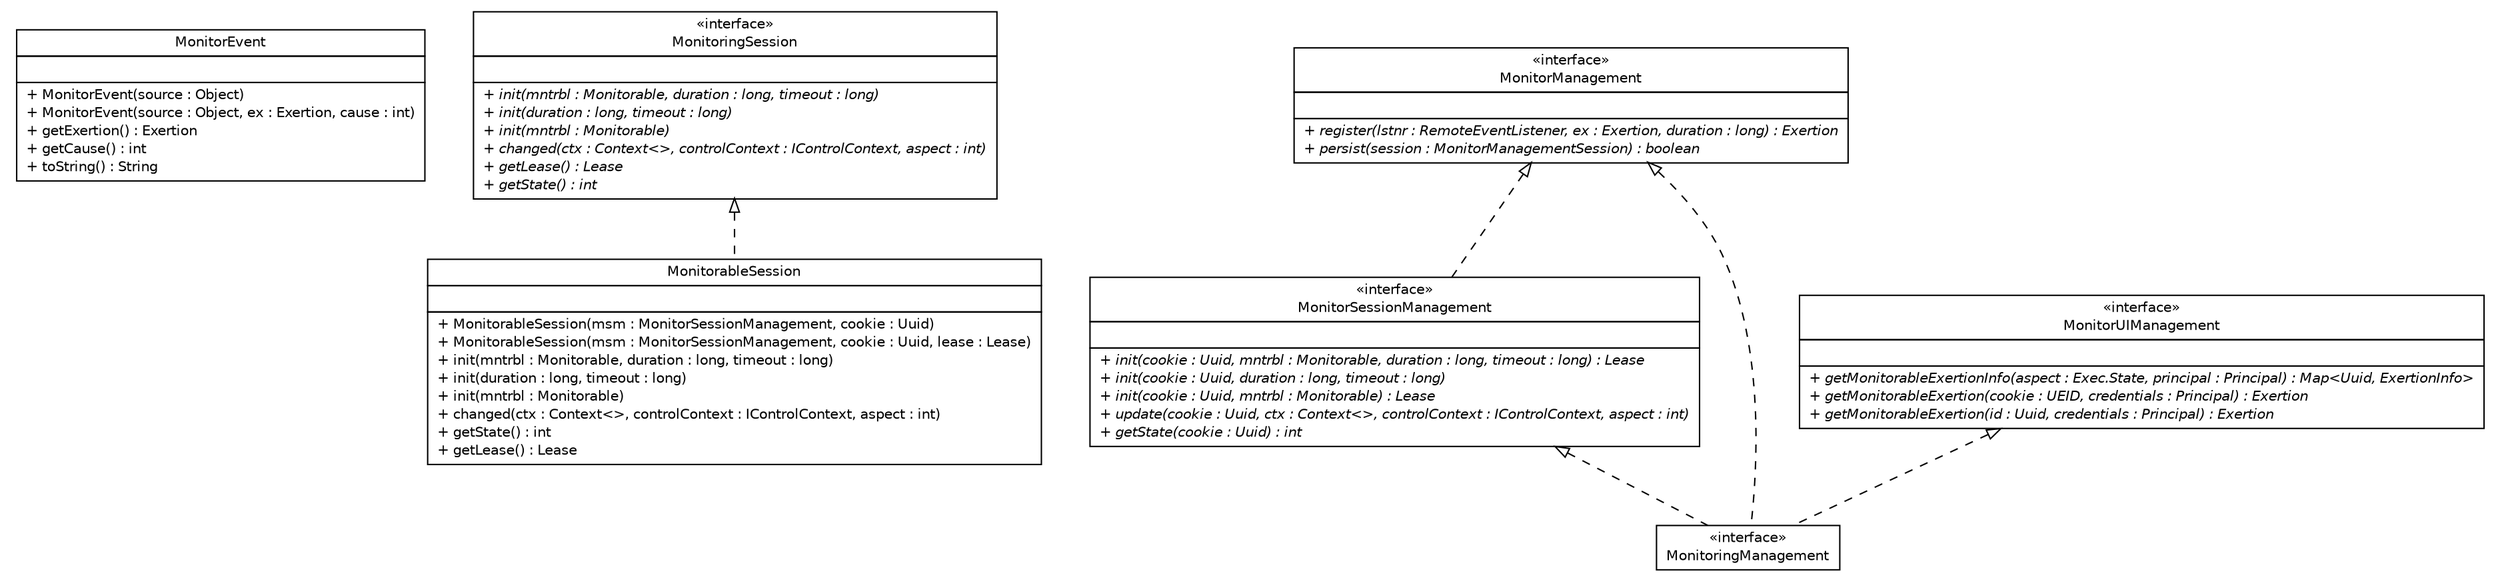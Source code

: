 #!/usr/local/bin/dot
#
# Class diagram 
# Generated by UMLGraph version R5_6 (http://www.umlgraph.org/)
#

digraph G {
	edge [fontname="Helvetica",fontsize=10,labelfontname="Helvetica",labelfontsize=10];
	node [fontname="Helvetica",fontsize=10,shape=plaintext];
	nodesep=0.25;
	ranksep=0.5;
	// sorcer.core.monitor.MonitorEvent
	c14480 [label=<<table title="sorcer.core.monitor.MonitorEvent" border="0" cellborder="1" cellspacing="0" cellpadding="2" port="p" href="./MonitorEvent.html">
		<tr><td><table border="0" cellspacing="0" cellpadding="1">
<tr><td align="center" balign="center"> MonitorEvent </td></tr>
		</table></td></tr>
		<tr><td><table border="0" cellspacing="0" cellpadding="1">
<tr><td align="left" balign="left">  </td></tr>
		</table></td></tr>
		<tr><td><table border="0" cellspacing="0" cellpadding="1">
<tr><td align="left" balign="left"> + MonitorEvent(source : Object) </td></tr>
<tr><td align="left" balign="left"> + MonitorEvent(source : Object, ex : Exertion, cause : int) </td></tr>
<tr><td align="left" balign="left"> + getExertion() : Exertion </td></tr>
<tr><td align="left" balign="left"> + getCause() : int </td></tr>
<tr><td align="left" balign="left"> + toString() : String </td></tr>
		</table></td></tr>
		</table>>, URL="./MonitorEvent.html", fontname="Helvetica", fontcolor="black", fontsize=10.0];
	// sorcer.core.monitor.MonitorableSession
	c14481 [label=<<table title="sorcer.core.monitor.MonitorableSession" border="0" cellborder="1" cellspacing="0" cellpadding="2" port="p" href="./MonitorableSession.html">
		<tr><td><table border="0" cellspacing="0" cellpadding="1">
<tr><td align="center" balign="center"> MonitorableSession </td></tr>
		</table></td></tr>
		<tr><td><table border="0" cellspacing="0" cellpadding="1">
<tr><td align="left" balign="left">  </td></tr>
		</table></td></tr>
		<tr><td><table border="0" cellspacing="0" cellpadding="1">
<tr><td align="left" balign="left"> + MonitorableSession(msm : MonitorSessionManagement, cookie : Uuid) </td></tr>
<tr><td align="left" balign="left"> + MonitorableSession(msm : MonitorSessionManagement, cookie : Uuid, lease : Lease) </td></tr>
<tr><td align="left" balign="left"> + init(mntrbl : Monitorable, duration : long, timeout : long) </td></tr>
<tr><td align="left" balign="left"> + init(duration : long, timeout : long) </td></tr>
<tr><td align="left" balign="left"> + init(mntrbl : Monitorable) </td></tr>
<tr><td align="left" balign="left"> + changed(ctx : Context&lt;&gt;, controlContext : IControlContext, aspect : int) </td></tr>
<tr><td align="left" balign="left"> + getState() : int </td></tr>
<tr><td align="left" balign="left"> + getLease() : Lease </td></tr>
		</table></td></tr>
		</table>>, URL="./MonitorableSession.html", fontname="Helvetica", fontcolor="black", fontsize=10.0];
	// sorcer.core.monitor.MonitorManagement
	c14482 [label=<<table title="sorcer.core.monitor.MonitorManagement" border="0" cellborder="1" cellspacing="0" cellpadding="2" port="p" href="./MonitorManagement.html">
		<tr><td><table border="0" cellspacing="0" cellpadding="1">
<tr><td align="center" balign="center"> &#171;interface&#187; </td></tr>
<tr><td align="center" balign="center"> MonitorManagement </td></tr>
		</table></td></tr>
		<tr><td><table border="0" cellspacing="0" cellpadding="1">
<tr><td align="left" balign="left">  </td></tr>
		</table></td></tr>
		<tr><td><table border="0" cellspacing="0" cellpadding="1">
<tr><td align="left" balign="left"><font face="Helvetica-Oblique" point-size="10.0"> + register(lstnr : RemoteEventListener, ex : Exertion, duration : long) : Exertion </font></td></tr>
<tr><td align="left" balign="left"><font face="Helvetica-Oblique" point-size="10.0"> + persist(session : MonitorManagementSession) : boolean </font></td></tr>
		</table></td></tr>
		</table>>, URL="./MonitorManagement.html", fontname="Helvetica", fontcolor="black", fontsize=10.0];
	// sorcer.core.monitor.MonitorSessionManagement
	c14483 [label=<<table title="sorcer.core.monitor.MonitorSessionManagement" border="0" cellborder="1" cellspacing="0" cellpadding="2" port="p" href="./MonitorSessionManagement.html">
		<tr><td><table border="0" cellspacing="0" cellpadding="1">
<tr><td align="center" balign="center"> &#171;interface&#187; </td></tr>
<tr><td align="center" balign="center"> MonitorSessionManagement </td></tr>
		</table></td></tr>
		<tr><td><table border="0" cellspacing="0" cellpadding="1">
<tr><td align="left" balign="left">  </td></tr>
		</table></td></tr>
		<tr><td><table border="0" cellspacing="0" cellpadding="1">
<tr><td align="left" balign="left"><font face="Helvetica-Oblique" point-size="10.0"> + init(cookie : Uuid, mntrbl : Monitorable, duration : long, timeout : long) : Lease </font></td></tr>
<tr><td align="left" balign="left"><font face="Helvetica-Oblique" point-size="10.0"> + init(cookie : Uuid, duration : long, timeout : long) </font></td></tr>
<tr><td align="left" balign="left"><font face="Helvetica-Oblique" point-size="10.0"> + init(cookie : Uuid, mntrbl : Monitorable) : Lease </font></td></tr>
<tr><td align="left" balign="left"><font face="Helvetica-Oblique" point-size="10.0"> + update(cookie : Uuid, ctx : Context&lt;&gt;, controlContext : IControlContext, aspect : int) </font></td></tr>
<tr><td align="left" balign="left"><font face="Helvetica-Oblique" point-size="10.0"> + getState(cookie : Uuid) : int </font></td></tr>
		</table></td></tr>
		</table>>, URL="./MonitorSessionManagement.html", fontname="Helvetica", fontcolor="black", fontsize=10.0];
	// sorcer.core.monitor.MonitoringManagement
	c14484 [label=<<table title="sorcer.core.monitor.MonitoringManagement" border="0" cellborder="1" cellspacing="0" cellpadding="2" port="p" href="./MonitoringManagement.html">
		<tr><td><table border="0" cellspacing="0" cellpadding="1">
<tr><td align="center" balign="center"> &#171;interface&#187; </td></tr>
<tr><td align="center" balign="center"> MonitoringManagement </td></tr>
		</table></td></tr>
		</table>>, URL="./MonitoringManagement.html", fontname="Helvetica", fontcolor="black", fontsize=10.0];
	// sorcer.core.monitor.MonitoringSession
	c14485 [label=<<table title="sorcer.core.monitor.MonitoringSession" border="0" cellborder="1" cellspacing="0" cellpadding="2" port="p" href="./MonitoringSession.html">
		<tr><td><table border="0" cellspacing="0" cellpadding="1">
<tr><td align="center" balign="center"> &#171;interface&#187; </td></tr>
<tr><td align="center" balign="center"> MonitoringSession </td></tr>
		</table></td></tr>
		<tr><td><table border="0" cellspacing="0" cellpadding="1">
<tr><td align="left" balign="left">  </td></tr>
		</table></td></tr>
		<tr><td><table border="0" cellspacing="0" cellpadding="1">
<tr><td align="left" balign="left"><font face="Helvetica-Oblique" point-size="10.0"> + init(mntrbl : Monitorable, duration : long, timeout : long) </font></td></tr>
<tr><td align="left" balign="left"><font face="Helvetica-Oblique" point-size="10.0"> + init(duration : long, timeout : long) </font></td></tr>
<tr><td align="left" balign="left"><font face="Helvetica-Oblique" point-size="10.0"> + init(mntrbl : Monitorable) </font></td></tr>
<tr><td align="left" balign="left"><font face="Helvetica-Oblique" point-size="10.0"> + changed(ctx : Context&lt;&gt;, controlContext : IControlContext, aspect : int) </font></td></tr>
<tr><td align="left" balign="left"><font face="Helvetica-Oblique" point-size="10.0"> + getLease() : Lease </font></td></tr>
<tr><td align="left" balign="left"><font face="Helvetica-Oblique" point-size="10.0"> + getState() : int </font></td></tr>
		</table></td></tr>
		</table>>, URL="./MonitoringSession.html", fontname="Helvetica", fontcolor="black", fontsize=10.0];
	// sorcer.core.monitor.MonitorUIManagement
	c14486 [label=<<table title="sorcer.core.monitor.MonitorUIManagement" border="0" cellborder="1" cellspacing="0" cellpadding="2" port="p" href="./MonitorUIManagement.html">
		<tr><td><table border="0" cellspacing="0" cellpadding="1">
<tr><td align="center" balign="center"> &#171;interface&#187; </td></tr>
<tr><td align="center" balign="center"> MonitorUIManagement </td></tr>
		</table></td></tr>
		<tr><td><table border="0" cellspacing="0" cellpadding="1">
<tr><td align="left" balign="left">  </td></tr>
		</table></td></tr>
		<tr><td><table border="0" cellspacing="0" cellpadding="1">
<tr><td align="left" balign="left"><font face="Helvetica-Oblique" point-size="10.0"> + getMonitorableExertionInfo(aspect : Exec.State, principal : Principal) : Map&lt;Uuid, ExertionInfo&gt; </font></td></tr>
<tr><td align="left" balign="left"><font face="Helvetica-Oblique" point-size="10.0"> + getMonitorableExertion(cookie : UEID, credentials : Principal) : Exertion </font></td></tr>
<tr><td align="left" balign="left"><font face="Helvetica-Oblique" point-size="10.0"> + getMonitorableExertion(id : Uuid, credentials : Principal) : Exertion </font></td></tr>
		</table></td></tr>
		</table>>, URL="./MonitorUIManagement.html", fontname="Helvetica", fontcolor="black", fontsize=10.0];
	//sorcer.core.monitor.MonitorableSession implements sorcer.core.monitor.MonitoringSession
	c14485:p -> c14481:p [dir=back,arrowtail=empty,style=dashed];
	//sorcer.core.monitor.MonitorSessionManagement implements sorcer.core.monitor.MonitorManagement
	c14482:p -> c14483:p [dir=back,arrowtail=empty,style=dashed];
	//sorcer.core.monitor.MonitoringManagement implements sorcer.core.monitor.MonitorManagement
	c14482:p -> c14484:p [dir=back,arrowtail=empty,style=dashed];
	//sorcer.core.monitor.MonitoringManagement implements sorcer.core.monitor.MonitorSessionManagement
	c14483:p -> c14484:p [dir=back,arrowtail=empty,style=dashed];
	//sorcer.core.monitor.MonitoringManagement implements sorcer.core.monitor.MonitorUIManagement
	c14486:p -> c14484:p [dir=back,arrowtail=empty,style=dashed];
}

